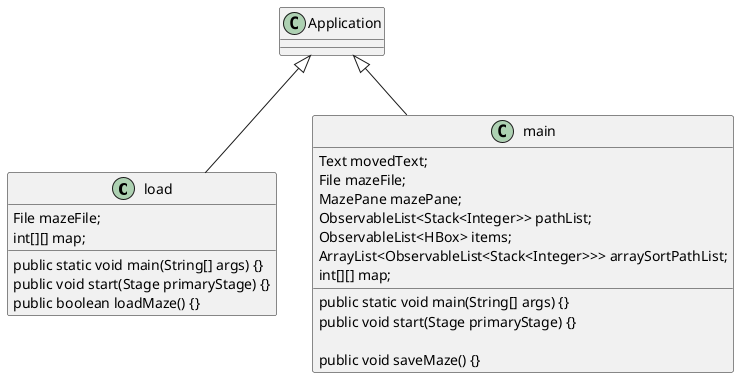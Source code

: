 @startuml
class load extends Application {

    public static void main(String[] args) {}

    File mazeFile;
    int[][] map;

    public void start(Stage primaryStage) {}
    public boolean loadMaze() {}


}

class main extends Application {

    public static void main(String[] args) {}

    Text movedText;
    File mazeFile;
    MazePane mazePane;
    ObservableList<Stack<Integer>> pathList;
    ObservableList<HBox> items;
    ArrayList<ObservableList<Stack<Integer>>> arraySortPathList;
    int[][] map;

    public void start(Stage primaryStage) {}

    public void saveMaze() {}
}


@enduml